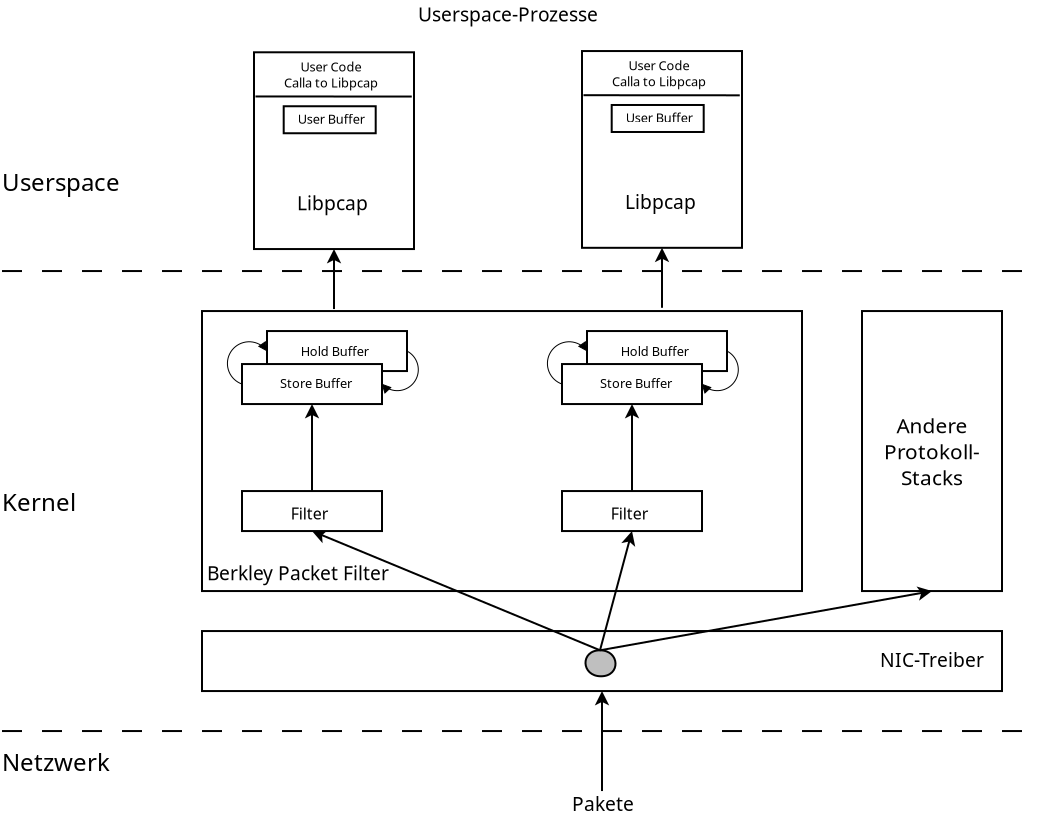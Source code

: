 <?xml version="1.0" encoding="UTF-8"?>
<dia:diagram xmlns:dia="http://www.lysator.liu.se/~alla/dia/">
  <dia:layer name="Background" visible="true">
    <dia:object type="Standard - Line" version="0" id="O0">
      <dia:attribute name="obj_pos">
        <dia:point val="0,23"/>
      </dia:attribute>
      <dia:attribute name="obj_bb">
        <dia:rectangle val="-0.05,22.95;52.05,23.05"/>
      </dia:attribute>
      <dia:attribute name="conn_endpoints">
        <dia:point val="0,23"/>
        <dia:point val="52,23"/>
      </dia:attribute>
      <dia:attribute name="numcp">
        <dia:int val="1"/>
      </dia:attribute>
      <dia:attribute name="line_style">
        <dia:enum val="1"/>
      </dia:attribute>
    </dia:object>
    <dia:object type="Standard - Line" version="0" id="O1">
      <dia:attribute name="obj_pos">
        <dia:point val="0,0"/>
      </dia:attribute>
      <dia:attribute name="obj_bb">
        <dia:rectangle val="-0.05,-0.05;52.05,0.05"/>
      </dia:attribute>
      <dia:attribute name="conn_endpoints">
        <dia:point val="0,0"/>
        <dia:point val="52,0"/>
      </dia:attribute>
      <dia:attribute name="numcp">
        <dia:int val="1"/>
      </dia:attribute>
      <dia:attribute name="line_style">
        <dia:enum val="1"/>
      </dia:attribute>
    </dia:object>
    <dia:object type="Standard - Text" version="1" id="O2">
      <dia:attribute name="obj_pos">
        <dia:point val="0,25"/>
      </dia:attribute>
      <dia:attribute name="obj_bb">
        <dia:rectangle val="0,23.983;5.15,25.742"/>
      </dia:attribute>
      <dia:attribute name="text">
        <dia:composite type="text">
          <dia:attribute name="string">
            <dia:string>#Netzwerk#</dia:string>
          </dia:attribute>
          <dia:attribute name="font">
            <dia:font family="sans" style="0" name="Helvetica"/>
          </dia:attribute>
          <dia:attribute name="height">
            <dia:real val="1.5"/>
          </dia:attribute>
          <dia:attribute name="pos">
            <dia:point val="0,25"/>
          </dia:attribute>
          <dia:attribute name="color">
            <dia:color val="#000000"/>
          </dia:attribute>
          <dia:attribute name="alignment">
            <dia:enum val="0"/>
          </dia:attribute>
        </dia:composite>
      </dia:attribute>
      <dia:attribute name="valign">
        <dia:enum val="3"/>
      </dia:attribute>
    </dia:object>
    <dia:object type="Standard - Text" version="1" id="O3">
      <dia:attribute name="obj_pos">
        <dia:point val="0,-4"/>
      </dia:attribute>
      <dia:attribute name="obj_bb">
        <dia:rectangle val="0,-5.018;5.705,-3.257"/>
      </dia:attribute>
      <dia:attribute name="text">
        <dia:composite type="text">
          <dia:attribute name="string">
            <dia:string>#Userspace#</dia:string>
          </dia:attribute>
          <dia:attribute name="font">
            <dia:font family="sans" style="0" name="Helvetica"/>
          </dia:attribute>
          <dia:attribute name="height">
            <dia:real val="1.5"/>
          </dia:attribute>
          <dia:attribute name="pos">
            <dia:point val="0,-4"/>
          </dia:attribute>
          <dia:attribute name="color">
            <dia:color val="#000000"/>
          </dia:attribute>
          <dia:attribute name="alignment">
            <dia:enum val="0"/>
          </dia:attribute>
        </dia:composite>
      </dia:attribute>
      <dia:attribute name="valign">
        <dia:enum val="3"/>
      </dia:attribute>
    </dia:object>
    <dia:object type="Standard - Text" version="1" id="O4">
      <dia:attribute name="obj_pos">
        <dia:point val="0,12"/>
      </dia:attribute>
      <dia:attribute name="obj_bb">
        <dia:rectangle val="0,10.982;3.438,12.742"/>
      </dia:attribute>
      <dia:attribute name="text">
        <dia:composite type="text">
          <dia:attribute name="string">
            <dia:string>#Kernel#</dia:string>
          </dia:attribute>
          <dia:attribute name="font">
            <dia:font family="sans" style="0" name="Helvetica"/>
          </dia:attribute>
          <dia:attribute name="height">
            <dia:real val="1.5"/>
          </dia:attribute>
          <dia:attribute name="pos">
            <dia:point val="0,12"/>
          </dia:attribute>
          <dia:attribute name="color">
            <dia:color val="#000000"/>
          </dia:attribute>
          <dia:attribute name="alignment">
            <dia:enum val="0"/>
          </dia:attribute>
        </dia:composite>
      </dia:attribute>
      <dia:attribute name="valign">
        <dia:enum val="3"/>
      </dia:attribute>
    </dia:object>
    <dia:object type="Standard - Box" version="0" id="O5">
      <dia:attribute name="obj_pos">
        <dia:point val="10,18"/>
      </dia:attribute>
      <dia:attribute name="obj_bb">
        <dia:rectangle val="9.95,17.95;50.05,21.05"/>
      </dia:attribute>
      <dia:attribute name="elem_corner">
        <dia:point val="10,18"/>
      </dia:attribute>
      <dia:attribute name="elem_width">
        <dia:real val="40"/>
      </dia:attribute>
      <dia:attribute name="elem_height">
        <dia:real val="3"/>
      </dia:attribute>
      <dia:attribute name="show_background">
        <dia:boolean val="true"/>
      </dia:attribute>
    </dia:object>
    <dia:group>
      <dia:object type="Standard - Line" version="0" id="O6">
        <dia:attribute name="obj_pos">
          <dia:point val="30,26"/>
        </dia:attribute>
        <dia:attribute name="obj_bb">
          <dia:rectangle val="29.5,20.95;30.5,26.05"/>
        </dia:attribute>
        <dia:attribute name="conn_endpoints">
          <dia:point val="30,26"/>
          <dia:point val="30,21"/>
        </dia:attribute>
        <dia:attribute name="numcp">
          <dia:int val="1"/>
        </dia:attribute>
        <dia:attribute name="end_arrow">
          <dia:enum val="22"/>
        </dia:attribute>
        <dia:attribute name="end_arrow_length">
          <dia:real val="0.5"/>
        </dia:attribute>
        <dia:attribute name="end_arrow_width">
          <dia:real val="0.5"/>
        </dia:attribute>
      </dia:object>
      <dia:object type="Standard - Text" version="1" id="O7">
        <dia:attribute name="obj_pos">
          <dia:point val="28,27"/>
        </dia:attribute>
        <dia:attribute name="obj_bb">
          <dia:rectangle val="28,26.188;31.473,27.595"/>
        </dia:attribute>
        <dia:attribute name="text">
          <dia:composite type="text">
            <dia:attribute name="string">
              <dia:string>#  Pakete#</dia:string>
            </dia:attribute>
            <dia:attribute name="font">
              <dia:font family="sans" style="0" name="Helvetica"/>
            </dia:attribute>
            <dia:attribute name="height">
              <dia:real val="1.2"/>
            </dia:attribute>
            <dia:attribute name="pos">
              <dia:point val="28,27"/>
            </dia:attribute>
            <dia:attribute name="color">
              <dia:color val="#000000"/>
            </dia:attribute>
            <dia:attribute name="alignment">
              <dia:enum val="0"/>
            </dia:attribute>
          </dia:composite>
        </dia:attribute>
        <dia:attribute name="valign">
          <dia:enum val="3"/>
        </dia:attribute>
      </dia:object>
    </dia:group>
    <dia:object type="Standard - Box" version="0" id="O8">
      <dia:attribute name="obj_pos">
        <dia:point val="10,2"/>
      </dia:attribute>
      <dia:attribute name="obj_bb">
        <dia:rectangle val="9.95,1.95;40.05,16.05"/>
      </dia:attribute>
      <dia:attribute name="elem_corner">
        <dia:point val="10,2"/>
      </dia:attribute>
      <dia:attribute name="elem_width">
        <dia:real val="30"/>
      </dia:attribute>
      <dia:attribute name="elem_height">
        <dia:real val="14"/>
      </dia:attribute>
      <dia:attribute name="show_background">
        <dia:boolean val="true"/>
      </dia:attribute>
    </dia:object>
    <dia:group>
      <dia:object type="Standard - Box" version="0" id="O9">
        <dia:attribute name="obj_pos">
          <dia:point val="43,2"/>
        </dia:attribute>
        <dia:attribute name="obj_bb">
          <dia:rectangle val="42.95,1.95;50.05,16.05"/>
        </dia:attribute>
        <dia:attribute name="elem_corner">
          <dia:point val="43,2"/>
        </dia:attribute>
        <dia:attribute name="elem_width">
          <dia:real val="7"/>
        </dia:attribute>
        <dia:attribute name="elem_height">
          <dia:real val="14"/>
        </dia:attribute>
        <dia:attribute name="show_background">
          <dia:boolean val="true"/>
        </dia:attribute>
      </dia:object>
      <dia:object type="Standard - Text" version="1" id="O10">
        <dia:attribute name="obj_pos">
          <dia:point val="46.5,9"/>
        </dia:attribute>
        <dia:attribute name="obj_bb">
          <dia:rectangle val="44.29,6.938;48.71,11.062"/>
        </dia:attribute>
        <dia:attribute name="text">
          <dia:composite type="text">
            <dia:attribute name="string">
              <dia:string>#Andere
Protokoll-
Stacks#</dia:string>
            </dia:attribute>
            <dia:attribute name="font">
              <dia:font family="sans" style="0" name="Helvetica"/>
            </dia:attribute>
            <dia:attribute name="height">
              <dia:real val="1.3"/>
            </dia:attribute>
            <dia:attribute name="pos">
              <dia:point val="46.5,7.817"/>
            </dia:attribute>
            <dia:attribute name="color">
              <dia:color val="#000000"/>
            </dia:attribute>
            <dia:attribute name="alignment">
              <dia:enum val="1"/>
            </dia:attribute>
          </dia:composite>
        </dia:attribute>
        <dia:attribute name="valign">
          <dia:enum val="2"/>
        </dia:attribute>
        <dia:connections>
          <dia:connection handle="0" to="O9" connection="8"/>
        </dia:connections>
      </dia:object>
    </dia:group>
    <dia:object type="Standard - Text" version="1" id="O11">
      <dia:attribute name="obj_pos">
        <dia:point val="10.25,15.463"/>
      </dia:attribute>
      <dia:attribute name="obj_bb">
        <dia:rectangle val="10.25,14.65;19.133,16.058"/>
      </dia:attribute>
      <dia:attribute name="text">
        <dia:composite type="text">
          <dia:attribute name="string">
            <dia:string>#Berkley Packet Filter#</dia:string>
          </dia:attribute>
          <dia:attribute name="font">
            <dia:font family="sans" style="0" name="Helvetica"/>
          </dia:attribute>
          <dia:attribute name="height">
            <dia:real val="1.2"/>
          </dia:attribute>
          <dia:attribute name="pos">
            <dia:point val="10.25,15.463"/>
          </dia:attribute>
          <dia:attribute name="color">
            <dia:color val="#000000"/>
          </dia:attribute>
          <dia:attribute name="alignment">
            <dia:enum val="0"/>
          </dia:attribute>
        </dia:composite>
      </dia:attribute>
      <dia:attribute name="valign">
        <dia:enum val="3"/>
      </dia:attribute>
    </dia:object>
    <dia:object type="Standard - Text" version="1" id="O12">
      <dia:attribute name="obj_pos">
        <dia:point val="43.9,19.8"/>
      </dia:attribute>
      <dia:attribute name="obj_bb">
        <dia:rectangle val="43.9,18.988;48.638,20.395"/>
      </dia:attribute>
      <dia:attribute name="text">
        <dia:composite type="text">
          <dia:attribute name="string">
            <dia:string>#NIC-Treiber#</dia:string>
          </dia:attribute>
          <dia:attribute name="font">
            <dia:font family="sans" style="0" name="Helvetica"/>
          </dia:attribute>
          <dia:attribute name="height">
            <dia:real val="1.2"/>
          </dia:attribute>
          <dia:attribute name="pos">
            <dia:point val="43.9,19.8"/>
          </dia:attribute>
          <dia:attribute name="color">
            <dia:color val="#000000"/>
          </dia:attribute>
          <dia:attribute name="alignment">
            <dia:enum val="0"/>
          </dia:attribute>
        </dia:composite>
      </dia:attribute>
      <dia:attribute name="valign">
        <dia:enum val="3"/>
      </dia:attribute>
    </dia:object>
    <dia:object type="Standard - Beziergon" version="0" id="O13">
      <dia:attribute name="obj_pos">
        <dia:point val="29.9,18.962"/>
      </dia:attribute>
      <dia:attribute name="obj_bb">
        <dia:rectangle val="29.125,18.913;30.726,20.312"/>
      </dia:attribute>
      <dia:attribute name="bez_points">
        <dia:point val="29.9,18.962"/>
        <dia:point val="30.9,18.962"/>
        <dia:point val="30.95,20.262"/>
        <dia:point val="29.95,20.262"/>
        <dia:point val="28.95,20.262"/>
        <dia:point val="28.9,18.962"/>
      </dia:attribute>
      <dia:attribute name="corner_types">
        <dia:enum val="208333240"/>
        <dia:enum val="0"/>
        <dia:enum val="0"/>
      </dia:attribute>
      <dia:attribute name="inner_color">
        <dia:color val="#bfbfbf"/>
      </dia:attribute>
      <dia:attribute name="show_background">
        <dia:boolean val="true"/>
      </dia:attribute>
    </dia:object>
    <dia:object type="Standard - Line" version="0" id="O14">
      <dia:attribute name="obj_pos">
        <dia:point val="29.9,18.962"/>
      </dia:attribute>
      <dia:attribute name="obj_bb">
        <dia:rectangle val="15.262,12.519;29.965,19.028"/>
      </dia:attribute>
      <dia:attribute name="conn_endpoints">
        <dia:point val="29.9,18.962"/>
        <dia:point val="15.5,13"/>
      </dia:attribute>
      <dia:attribute name="numcp">
        <dia:int val="1"/>
      </dia:attribute>
      <dia:attribute name="end_arrow">
        <dia:enum val="22"/>
      </dia:attribute>
      <dia:attribute name="end_arrow_length">
        <dia:real val="0.5"/>
      </dia:attribute>
      <dia:attribute name="end_arrow_width">
        <dia:real val="0.5"/>
      </dia:attribute>
      <dia:connections>
        <dia:connection handle="0" to="O13" connection="0"/>
        <dia:connection handle="1" to="O32" connection="6"/>
      </dia:connections>
    </dia:object>
    <dia:object type="Standard - Line" version="0" id="O15">
      <dia:attribute name="obj_pos">
        <dia:point val="29.9,18.962"/>
      </dia:attribute>
      <dia:attribute name="obj_bb">
        <dia:rectangle val="29.839,12.822;31.996,19.024"/>
      </dia:attribute>
      <dia:attribute name="conn_endpoints">
        <dia:point val="29.9,18.962"/>
        <dia:point val="31.5,13"/>
      </dia:attribute>
      <dia:attribute name="numcp">
        <dia:int val="1"/>
      </dia:attribute>
      <dia:attribute name="end_arrow">
        <dia:enum val="22"/>
      </dia:attribute>
      <dia:attribute name="end_arrow_length">
        <dia:real val="0.5"/>
      </dia:attribute>
      <dia:attribute name="end_arrow_width">
        <dia:real val="0.5"/>
      </dia:attribute>
      <dia:connections>
        <dia:connection handle="0" to="O13" connection="0"/>
        <dia:connection handle="1" to="O41" connection="6"/>
      </dia:connections>
    </dia:object>
    <dia:object type="Standard - Line" version="0" id="O16">
      <dia:attribute name="obj_pos">
        <dia:point val="29.9,18.962"/>
      </dia:attribute>
      <dia:attribute name="obj_bb">
        <dia:rectangle val="29.842,15.499;46.637,19.02"/>
      </dia:attribute>
      <dia:attribute name="conn_endpoints">
        <dia:point val="29.9,18.962"/>
        <dia:point val="46.5,16"/>
      </dia:attribute>
      <dia:attribute name="numcp">
        <dia:int val="1"/>
      </dia:attribute>
      <dia:attribute name="end_arrow">
        <dia:enum val="22"/>
      </dia:attribute>
      <dia:attribute name="end_arrow_length">
        <dia:real val="0.5"/>
      </dia:attribute>
      <dia:attribute name="end_arrow_width">
        <dia:real val="0.5"/>
      </dia:attribute>
      <dia:connections>
        <dia:connection handle="0" to="O13" connection="0"/>
        <dia:connection handle="1" to="O9" connection="6"/>
      </dia:connections>
    </dia:object>
    <dia:object type="Standard - Text" version="1" id="O17">
      <dia:attribute name="obj_pos">
        <dia:point val="20.8,-12.475"/>
      </dia:attribute>
      <dia:attribute name="obj_bb">
        <dia:rectangle val="20.8,-13.287;29.503,-11.88"/>
      </dia:attribute>
      <dia:attribute name="text">
        <dia:composite type="text">
          <dia:attribute name="string">
            <dia:string>#Userspace-Prozesse#</dia:string>
          </dia:attribute>
          <dia:attribute name="font">
            <dia:font family="sans" style="0" name="Helvetica"/>
          </dia:attribute>
          <dia:attribute name="height">
            <dia:real val="1.2"/>
          </dia:attribute>
          <dia:attribute name="pos">
            <dia:point val="20.8,-12.475"/>
          </dia:attribute>
          <dia:attribute name="color">
            <dia:color val="#000000"/>
          </dia:attribute>
          <dia:attribute name="alignment">
            <dia:enum val="0"/>
          </dia:attribute>
        </dia:composite>
      </dia:attribute>
      <dia:attribute name="valign">
        <dia:enum val="3"/>
      </dia:attribute>
    </dia:object>
    <dia:group>
      <dia:object type="Standard - Box" version="0" id="O18">
        <dia:attribute name="obj_pos">
          <dia:point val="12.6,-10.938"/>
        </dia:attribute>
        <dia:attribute name="obj_bb">
          <dia:rectangle val="12.55,-10.988;20.65,-1.05"/>
        </dia:attribute>
        <dia:attribute name="elem_corner">
          <dia:point val="12.6,-10.938"/>
        </dia:attribute>
        <dia:attribute name="elem_width">
          <dia:real val="8"/>
        </dia:attribute>
        <dia:attribute name="elem_height">
          <dia:real val="9.838"/>
        </dia:attribute>
        <dia:attribute name="show_background">
          <dia:boolean val="true"/>
        </dia:attribute>
      </dia:object>
      <dia:object type="Standard - Line" version="0" id="O19">
        <dia:attribute name="obj_pos">
          <dia:point val="16.6,1.9"/>
        </dia:attribute>
        <dia:attribute name="obj_bb">
          <dia:rectangle val="16.1,-1.15;17.1,1.95"/>
        </dia:attribute>
        <dia:attribute name="conn_endpoints">
          <dia:point val="16.6,1.9"/>
          <dia:point val="16.6,-1.1"/>
        </dia:attribute>
        <dia:attribute name="numcp">
          <dia:int val="1"/>
        </dia:attribute>
        <dia:attribute name="end_arrow">
          <dia:enum val="22"/>
        </dia:attribute>
        <dia:attribute name="end_arrow_length">
          <dia:real val="0.5"/>
        </dia:attribute>
        <dia:attribute name="end_arrow_width">
          <dia:real val="0.5"/>
        </dia:attribute>
      </dia:object>
      <dia:group>
        <dia:object type="Standard - Box" version="0" id="O20">
          <dia:attribute name="obj_pos">
            <dia:point val="14.085,-8.24"/>
          </dia:attribute>
          <dia:attribute name="obj_bb">
            <dia:rectangle val="14.035,-8.29;18.735,-6.84"/>
          </dia:attribute>
          <dia:attribute name="elem_corner">
            <dia:point val="14.085,-8.24"/>
          </dia:attribute>
          <dia:attribute name="elem_width">
            <dia:real val="4.6"/>
          </dia:attribute>
          <dia:attribute name="elem_height">
            <dia:real val="1.35"/>
          </dia:attribute>
          <dia:attribute name="show_background">
            <dia:boolean val="true"/>
          </dia:attribute>
        </dia:object>
        <dia:object type="Standard - Text" version="1" id="O21">
          <dia:attribute name="obj_pos">
            <dia:point val="14.785,-7.365"/>
          </dia:attribute>
          <dia:attribute name="obj_bb">
            <dia:rectangle val="14.785,-7.907;18.067,-6.968"/>
          </dia:attribute>
          <dia:attribute name="text">
            <dia:composite type="text">
              <dia:attribute name="string">
                <dia:string>#User Buffer#</dia:string>
              </dia:attribute>
              <dia:attribute name="font">
                <dia:font family="sans" style="0" name="Helvetica"/>
              </dia:attribute>
              <dia:attribute name="height">
                <dia:real val="0.8"/>
              </dia:attribute>
              <dia:attribute name="pos">
                <dia:point val="14.785,-7.365"/>
              </dia:attribute>
              <dia:attribute name="color">
                <dia:color val="#000000"/>
              </dia:attribute>
              <dia:attribute name="alignment">
                <dia:enum val="0"/>
              </dia:attribute>
            </dia:composite>
          </dia:attribute>
          <dia:attribute name="valign">
            <dia:enum val="3"/>
          </dia:attribute>
        </dia:object>
      </dia:group>
      <dia:object type="Standard - Text" version="1" id="O22">
        <dia:attribute name="obj_pos">
          <dia:point val="16.45,-9.975"/>
        </dia:attribute>
        <dia:attribute name="obj_bb">
          <dia:rectangle val="14.111,-10.518;18.789,-8.777"/>
        </dia:attribute>
        <dia:attribute name="text">
          <dia:composite type="text">
            <dia:attribute name="string">
              <dia:string>#User Code
Calla to Libpcap#</dia:string>
            </dia:attribute>
            <dia:attribute name="font">
              <dia:font family="sans" style="0" name="Helvetica"/>
            </dia:attribute>
            <dia:attribute name="height">
              <dia:real val="0.8"/>
            </dia:attribute>
            <dia:attribute name="pos">
              <dia:point val="16.45,-9.975"/>
            </dia:attribute>
            <dia:attribute name="color">
              <dia:color val="#000000"/>
            </dia:attribute>
            <dia:attribute name="alignment">
              <dia:enum val="1"/>
            </dia:attribute>
          </dia:composite>
        </dia:attribute>
        <dia:attribute name="valign">
          <dia:enum val="3"/>
        </dia:attribute>
      </dia:object>
      <dia:object type="Standard - Text" version="1" id="O23">
        <dia:attribute name="obj_pos">
          <dia:point val="14.75,-3.046"/>
        </dia:attribute>
        <dia:attribute name="obj_bb">
          <dia:rectangle val="14.75,-3.859;18.16,-2.451"/>
        </dia:attribute>
        <dia:attribute name="text">
          <dia:composite type="text">
            <dia:attribute name="string">
              <dia:string>#Libpcap#</dia:string>
            </dia:attribute>
            <dia:attribute name="font">
              <dia:font family="sans" style="0" name="Helvetica"/>
            </dia:attribute>
            <dia:attribute name="height">
              <dia:real val="1.2"/>
            </dia:attribute>
            <dia:attribute name="pos">
              <dia:point val="14.75,-3.046"/>
            </dia:attribute>
            <dia:attribute name="color">
              <dia:color val="#000000"/>
            </dia:attribute>
            <dia:attribute name="alignment">
              <dia:enum val="0"/>
            </dia:attribute>
          </dia:composite>
        </dia:attribute>
        <dia:attribute name="valign">
          <dia:enum val="3"/>
        </dia:attribute>
      </dia:object>
      <dia:object type="Standard - Line" version="0" id="O24">
        <dia:attribute name="obj_pos">
          <dia:point val="20.488,-8.725"/>
        </dia:attribute>
        <dia:attribute name="obj_bb">
          <dia:rectangle val="12.623,-8.78;20.538,-8.675"/>
        </dia:attribute>
        <dia:attribute name="conn_endpoints">
          <dia:point val="20.488,-8.725"/>
          <dia:point val="12.673,-8.73"/>
        </dia:attribute>
        <dia:attribute name="numcp">
          <dia:int val="1"/>
        </dia:attribute>
      </dia:object>
    </dia:group>
    <dia:group>
      <dia:object type="Standard - Box" version="0" id="O25">
        <dia:attribute name="obj_pos">
          <dia:point val="29,-11"/>
        </dia:attribute>
        <dia:attribute name="obj_bb">
          <dia:rectangle val="28.95,-11.05;37.05,-1.113"/>
        </dia:attribute>
        <dia:attribute name="elem_corner">
          <dia:point val="29,-11"/>
        </dia:attribute>
        <dia:attribute name="elem_width">
          <dia:real val="8"/>
        </dia:attribute>
        <dia:attribute name="elem_height">
          <dia:real val="9.838"/>
        </dia:attribute>
        <dia:attribute name="show_background">
          <dia:boolean val="true"/>
        </dia:attribute>
      </dia:object>
      <dia:object type="Standard - Line" version="0" id="O26">
        <dia:attribute name="obj_pos">
          <dia:point val="33,1.837"/>
        </dia:attribute>
        <dia:attribute name="obj_bb">
          <dia:rectangle val="32.5,-1.212;33.5,1.887"/>
        </dia:attribute>
        <dia:attribute name="conn_endpoints">
          <dia:point val="33,1.837"/>
          <dia:point val="33,-1.163"/>
        </dia:attribute>
        <dia:attribute name="numcp">
          <dia:int val="1"/>
        </dia:attribute>
        <dia:attribute name="end_arrow">
          <dia:enum val="22"/>
        </dia:attribute>
        <dia:attribute name="end_arrow_length">
          <dia:real val="0.5"/>
        </dia:attribute>
        <dia:attribute name="end_arrow_width">
          <dia:real val="0.5"/>
        </dia:attribute>
      </dia:object>
      <dia:group>
        <dia:object type="Standard - Box" version="0" id="O27">
          <dia:attribute name="obj_pos">
            <dia:point val="30.485,-8.303"/>
          </dia:attribute>
          <dia:attribute name="obj_bb">
            <dia:rectangle val="30.435,-8.352;35.135,-6.902"/>
          </dia:attribute>
          <dia:attribute name="elem_corner">
            <dia:point val="30.485,-8.303"/>
          </dia:attribute>
          <dia:attribute name="elem_width">
            <dia:real val="4.6"/>
          </dia:attribute>
          <dia:attribute name="elem_height">
            <dia:real val="1.35"/>
          </dia:attribute>
          <dia:attribute name="show_background">
            <dia:boolean val="true"/>
          </dia:attribute>
        </dia:object>
        <dia:object type="Standard - Text" version="1" id="O28">
          <dia:attribute name="obj_pos">
            <dia:point val="31.185,-7.428"/>
          </dia:attribute>
          <dia:attribute name="obj_bb">
            <dia:rectangle val="31.185,-7.97;34.468,-7.03"/>
          </dia:attribute>
          <dia:attribute name="text">
            <dia:composite type="text">
              <dia:attribute name="string">
                <dia:string>#User Buffer#</dia:string>
              </dia:attribute>
              <dia:attribute name="font">
                <dia:font family="sans" style="0" name="Helvetica"/>
              </dia:attribute>
              <dia:attribute name="height">
                <dia:real val="0.8"/>
              </dia:attribute>
              <dia:attribute name="pos">
                <dia:point val="31.185,-7.428"/>
              </dia:attribute>
              <dia:attribute name="color">
                <dia:color val="#000000"/>
              </dia:attribute>
              <dia:attribute name="alignment">
                <dia:enum val="0"/>
              </dia:attribute>
            </dia:composite>
          </dia:attribute>
          <dia:attribute name="valign">
            <dia:enum val="3"/>
          </dia:attribute>
        </dia:object>
      </dia:group>
      <dia:object type="Standard - Text" version="1" id="O29">
        <dia:attribute name="obj_pos">
          <dia:point val="32.85,-10.037"/>
        </dia:attribute>
        <dia:attribute name="obj_bb">
          <dia:rectangle val="30.511,-10.58;35.189,-8.84"/>
        </dia:attribute>
        <dia:attribute name="text">
          <dia:composite type="text">
            <dia:attribute name="string">
              <dia:string>#User Code
Calla to Libpcap#</dia:string>
            </dia:attribute>
            <dia:attribute name="font">
              <dia:font family="sans" style="0" name="Helvetica"/>
            </dia:attribute>
            <dia:attribute name="height">
              <dia:real val="0.8"/>
            </dia:attribute>
            <dia:attribute name="pos">
              <dia:point val="32.85,-10.037"/>
            </dia:attribute>
            <dia:attribute name="color">
              <dia:color val="#000000"/>
            </dia:attribute>
            <dia:attribute name="alignment">
              <dia:enum val="1"/>
            </dia:attribute>
          </dia:composite>
        </dia:attribute>
        <dia:attribute name="valign">
          <dia:enum val="3"/>
        </dia:attribute>
      </dia:object>
      <dia:object type="Standard - Text" version="1" id="O30">
        <dia:attribute name="obj_pos">
          <dia:point val="31.15,-3.109"/>
        </dia:attribute>
        <dia:attribute name="obj_bb">
          <dia:rectangle val="31.15,-3.921;34.56,-2.514"/>
        </dia:attribute>
        <dia:attribute name="text">
          <dia:composite type="text">
            <dia:attribute name="string">
              <dia:string>#Libpcap#</dia:string>
            </dia:attribute>
            <dia:attribute name="font">
              <dia:font family="sans" style="0" name="Helvetica"/>
            </dia:attribute>
            <dia:attribute name="height">
              <dia:real val="1.2"/>
            </dia:attribute>
            <dia:attribute name="pos">
              <dia:point val="31.15,-3.109"/>
            </dia:attribute>
            <dia:attribute name="color">
              <dia:color val="#000000"/>
            </dia:attribute>
            <dia:attribute name="alignment">
              <dia:enum val="0"/>
            </dia:attribute>
          </dia:composite>
        </dia:attribute>
        <dia:attribute name="valign">
          <dia:enum val="3"/>
        </dia:attribute>
      </dia:object>
      <dia:object type="Standard - Line" version="0" id="O31">
        <dia:attribute name="obj_pos">
          <dia:point val="36.888,-8.787"/>
        </dia:attribute>
        <dia:attribute name="obj_bb">
          <dia:rectangle val="29.023,-8.842;36.938,-8.737"/>
        </dia:attribute>
        <dia:attribute name="conn_endpoints">
          <dia:point val="36.888,-8.787"/>
          <dia:point val="29.073,-8.792"/>
        </dia:attribute>
        <dia:attribute name="numcp">
          <dia:int val="1"/>
        </dia:attribute>
      </dia:object>
    </dia:group>
    <dia:group>
      <dia:group>
        <dia:object type="Standard - Box" version="0" id="O32">
          <dia:attribute name="obj_pos">
            <dia:point val="12,11"/>
          </dia:attribute>
          <dia:attribute name="obj_bb">
            <dia:rectangle val="11.95,10.95;19.05,13.05"/>
          </dia:attribute>
          <dia:attribute name="elem_corner">
            <dia:point val="12,11"/>
          </dia:attribute>
          <dia:attribute name="elem_width">
            <dia:real val="7"/>
          </dia:attribute>
          <dia:attribute name="elem_height">
            <dia:real val="2"/>
          </dia:attribute>
          <dia:attribute name="show_background">
            <dia:boolean val="true"/>
          </dia:attribute>
        </dia:object>
        <dia:object type="Standard - Text" version="1" id="O33">
          <dia:attribute name="obj_pos">
            <dia:point val="15.383,12.113"/>
          </dia:attribute>
          <dia:attribute name="obj_bb">
            <dia:rectangle val="14.479,11.526;16.287,12.699"/>
          </dia:attribute>
          <dia:attribute name="text">
            <dia:composite type="text">
              <dia:attribute name="string">
                <dia:string>#Filter#</dia:string>
              </dia:attribute>
              <dia:attribute name="font">
                <dia:font family="sans" style="0" name="Helvetica"/>
              </dia:attribute>
              <dia:attribute name="height">
                <dia:real val="1"/>
              </dia:attribute>
              <dia:attribute name="pos">
                <dia:point val="15.383,12.204"/>
              </dia:attribute>
              <dia:attribute name="color">
                <dia:color val="#000000"/>
              </dia:attribute>
              <dia:attribute name="alignment">
                <dia:enum val="1"/>
              </dia:attribute>
            </dia:composite>
          </dia:attribute>
          <dia:attribute name="valign">
            <dia:enum val="2"/>
          </dia:attribute>
        </dia:object>
        <dia:object type="Standard - Line" version="0" id="O34">
          <dia:attribute name="obj_pos">
            <dia:point val="15.5,11"/>
          </dia:attribute>
          <dia:attribute name="obj_bb">
            <dia:rectangle val="15,6.6;16,11.05"/>
          </dia:attribute>
          <dia:attribute name="conn_endpoints">
            <dia:point val="15.5,11"/>
            <dia:point val="15.5,6.65"/>
          </dia:attribute>
          <dia:attribute name="numcp">
            <dia:int val="1"/>
          </dia:attribute>
          <dia:attribute name="end_arrow">
            <dia:enum val="22"/>
          </dia:attribute>
          <dia:attribute name="end_arrow_length">
            <dia:real val="0.5"/>
          </dia:attribute>
          <dia:attribute name="end_arrow_width">
            <dia:real val="0.5"/>
          </dia:attribute>
          <dia:connections>
            <dia:connection handle="0" to="O32" connection="1"/>
          </dia:connections>
        </dia:object>
      </dia:group>
      <dia:group>
        <dia:group>
          <dia:object type="Standard - Box" version="0" id="O35">
            <dia:attribute name="obj_pos">
              <dia:point val="13.25,3"/>
            </dia:attribute>
            <dia:attribute name="obj_bb">
              <dia:rectangle val="13.2,2.95;20.3,5.05"/>
            </dia:attribute>
            <dia:attribute name="elem_corner">
              <dia:point val="13.25,3"/>
            </dia:attribute>
            <dia:attribute name="elem_width">
              <dia:real val="7"/>
            </dia:attribute>
            <dia:attribute name="elem_height">
              <dia:real val="2"/>
            </dia:attribute>
            <dia:attribute name="show_background">
              <dia:boolean val="true"/>
            </dia:attribute>
          </dia:object>
          <dia:object type="Standard - Text" version="1" id="O36">
            <dia:attribute name="obj_pos">
              <dia:point val="14.935,4.25"/>
            </dia:attribute>
            <dia:attribute name="obj_bb">
              <dia:rectangle val="14.935,3.708;18.218,4.647"/>
            </dia:attribute>
            <dia:attribute name="text">
              <dia:composite type="text">
                <dia:attribute name="string">
                  <dia:string>#Hold Buffer#</dia:string>
                </dia:attribute>
                <dia:attribute name="font">
                  <dia:font family="sans" style="0" name="Helvetica"/>
                </dia:attribute>
                <dia:attribute name="height">
                  <dia:real val="0.8"/>
                </dia:attribute>
                <dia:attribute name="pos">
                  <dia:point val="14.935,4.25"/>
                </dia:attribute>
                <dia:attribute name="color">
                  <dia:color val="#000000"/>
                </dia:attribute>
                <dia:attribute name="alignment">
                  <dia:enum val="0"/>
                </dia:attribute>
              </dia:composite>
            </dia:attribute>
            <dia:attribute name="valign">
              <dia:enum val="3"/>
            </dia:attribute>
          </dia:object>
        </dia:group>
        <dia:group>
          <dia:object type="Standard - Box" version="0" id="O37">
            <dia:attribute name="obj_pos">
              <dia:point val="12,4.65"/>
            </dia:attribute>
            <dia:attribute name="obj_bb">
              <dia:rectangle val="11.95,4.6;19.05,6.7"/>
            </dia:attribute>
            <dia:attribute name="elem_corner">
              <dia:point val="12,4.65"/>
            </dia:attribute>
            <dia:attribute name="elem_width">
              <dia:real val="7"/>
            </dia:attribute>
            <dia:attribute name="elem_height">
              <dia:real val="2"/>
            </dia:attribute>
            <dia:attribute name="show_background">
              <dia:boolean val="true"/>
            </dia:attribute>
          </dia:object>
          <dia:object type="Standard - Text" version="1" id="O38">
            <dia:attribute name="obj_pos">
              <dia:point val="13.9,5.85"/>
            </dia:attribute>
            <dia:attribute name="obj_bb">
              <dia:rectangle val="13.9,5.308;17.395,6.247"/>
            </dia:attribute>
            <dia:attribute name="text">
              <dia:composite type="text">
                <dia:attribute name="string">
                  <dia:string>#Store Buffer#</dia:string>
                </dia:attribute>
                <dia:attribute name="font">
                  <dia:font family="sans" style="0" name="Helvetica"/>
                </dia:attribute>
                <dia:attribute name="height">
                  <dia:real val="0.8"/>
                </dia:attribute>
                <dia:attribute name="pos">
                  <dia:point val="13.9,5.85"/>
                </dia:attribute>
                <dia:attribute name="color">
                  <dia:color val="#000000"/>
                </dia:attribute>
                <dia:attribute name="alignment">
                  <dia:enum val="0"/>
                </dia:attribute>
              </dia:composite>
            </dia:attribute>
            <dia:attribute name="valign">
              <dia:enum val="3"/>
            </dia:attribute>
          </dia:object>
        </dia:group>
        <dia:object type="Standard - Arc" version="0" id="O39">
          <dia:attribute name="obj_pos">
            <dia:point val="20.25,4"/>
          </dia:attribute>
          <dia:attribute name="obj_bb">
            <dia:rectangle val="18.666,3.965;20.841,6.007"/>
          </dia:attribute>
          <dia:attribute name="conn_endpoints">
            <dia:point val="20.25,4"/>
            <dia:point val="19,5.65"/>
          </dia:attribute>
          <dia:attribute name="curve_distance">
            <dia:real val="-1.226"/>
          </dia:attribute>
          <dia:attribute name="line_width">
            <dia:real val="0.05"/>
          </dia:attribute>
          <dia:attribute name="end_arrow">
            <dia:enum val="3"/>
          </dia:attribute>
          <dia:attribute name="end_arrow_length">
            <dia:real val="0.4"/>
          </dia:attribute>
          <dia:attribute name="end_arrow_width">
            <dia:real val="0.4"/>
          </dia:attribute>
        </dia:object>
        <dia:object type="Standard - Arc" version="0" id="O40">
          <dia:attribute name="obj_pos">
            <dia:point val="12,5.65"/>
          </dia:attribute>
          <dia:attribute name="obj_bb">
            <dia:rectangle val="11.245,3.51;13.584,5.685"/>
          </dia:attribute>
          <dia:attribute name="conn_endpoints">
            <dia:point val="12,5.65"/>
            <dia:point val="13.25,4"/>
          </dia:attribute>
          <dia:attribute name="curve_distance">
            <dia:real val="-1.422"/>
          </dia:attribute>
          <dia:attribute name="line_width">
            <dia:real val="0.05"/>
          </dia:attribute>
          <dia:attribute name="end_arrow">
            <dia:enum val="3"/>
          </dia:attribute>
          <dia:attribute name="end_arrow_length">
            <dia:real val="0.4"/>
          </dia:attribute>
          <dia:attribute name="end_arrow_width">
            <dia:real val="0.4"/>
          </dia:attribute>
        </dia:object>
      </dia:group>
    </dia:group>
    <dia:group>
      <dia:group>
        <dia:object type="Standard - Box" version="0" id="O41">
          <dia:attribute name="obj_pos">
            <dia:point val="28,11"/>
          </dia:attribute>
          <dia:attribute name="obj_bb">
            <dia:rectangle val="27.95,10.95;35.05,13.05"/>
          </dia:attribute>
          <dia:attribute name="elem_corner">
            <dia:point val="28,11"/>
          </dia:attribute>
          <dia:attribute name="elem_width">
            <dia:real val="7"/>
          </dia:attribute>
          <dia:attribute name="elem_height">
            <dia:real val="2"/>
          </dia:attribute>
          <dia:attribute name="show_background">
            <dia:boolean val="true"/>
          </dia:attribute>
        </dia:object>
        <dia:object type="Standard - Text" version="1" id="O42">
          <dia:attribute name="obj_pos">
            <dia:point val="31.383,12.113"/>
          </dia:attribute>
          <dia:attribute name="obj_bb">
            <dia:rectangle val="30.48,11.526;32.287,12.699"/>
          </dia:attribute>
          <dia:attribute name="text">
            <dia:composite type="text">
              <dia:attribute name="string">
                <dia:string>#Filter#</dia:string>
              </dia:attribute>
              <dia:attribute name="font">
                <dia:font family="sans" style="0" name="Helvetica"/>
              </dia:attribute>
              <dia:attribute name="height">
                <dia:real val="1"/>
              </dia:attribute>
              <dia:attribute name="pos">
                <dia:point val="31.383,12.204"/>
              </dia:attribute>
              <dia:attribute name="color">
                <dia:color val="#000000"/>
              </dia:attribute>
              <dia:attribute name="alignment">
                <dia:enum val="1"/>
              </dia:attribute>
            </dia:composite>
          </dia:attribute>
          <dia:attribute name="valign">
            <dia:enum val="2"/>
          </dia:attribute>
        </dia:object>
        <dia:object type="Standard - Line" version="0" id="O43">
          <dia:attribute name="obj_pos">
            <dia:point val="31.5,11"/>
          </dia:attribute>
          <dia:attribute name="obj_bb">
            <dia:rectangle val="31,6.6;32,11.05"/>
          </dia:attribute>
          <dia:attribute name="conn_endpoints">
            <dia:point val="31.5,11"/>
            <dia:point val="31.5,6.65"/>
          </dia:attribute>
          <dia:attribute name="numcp">
            <dia:int val="1"/>
          </dia:attribute>
          <dia:attribute name="end_arrow">
            <dia:enum val="22"/>
          </dia:attribute>
          <dia:attribute name="end_arrow_length">
            <dia:real val="0.5"/>
          </dia:attribute>
          <dia:attribute name="end_arrow_width">
            <dia:real val="0.5"/>
          </dia:attribute>
          <dia:connections>
            <dia:connection handle="0" to="O41" connection="1"/>
          </dia:connections>
        </dia:object>
      </dia:group>
      <dia:group>
        <dia:group>
          <dia:object type="Standard - Box" version="0" id="O44">
            <dia:attribute name="obj_pos">
              <dia:point val="29.25,3"/>
            </dia:attribute>
            <dia:attribute name="obj_bb">
              <dia:rectangle val="29.2,2.95;36.3,5.05"/>
            </dia:attribute>
            <dia:attribute name="elem_corner">
              <dia:point val="29.25,3"/>
            </dia:attribute>
            <dia:attribute name="elem_width">
              <dia:real val="7"/>
            </dia:attribute>
            <dia:attribute name="elem_height">
              <dia:real val="2"/>
            </dia:attribute>
            <dia:attribute name="show_background">
              <dia:boolean val="true"/>
            </dia:attribute>
          </dia:object>
          <dia:object type="Standard - Text" version="1" id="O45">
            <dia:attribute name="obj_pos">
              <dia:point val="30.935,4.25"/>
            </dia:attribute>
            <dia:attribute name="obj_bb">
              <dia:rectangle val="30.935,3.708;34.218,4.647"/>
            </dia:attribute>
            <dia:attribute name="text">
              <dia:composite type="text">
                <dia:attribute name="string">
                  <dia:string>#Hold Buffer#</dia:string>
                </dia:attribute>
                <dia:attribute name="font">
                  <dia:font family="sans" style="0" name="Helvetica"/>
                </dia:attribute>
                <dia:attribute name="height">
                  <dia:real val="0.8"/>
                </dia:attribute>
                <dia:attribute name="pos">
                  <dia:point val="30.935,4.25"/>
                </dia:attribute>
                <dia:attribute name="color">
                  <dia:color val="#000000"/>
                </dia:attribute>
                <dia:attribute name="alignment">
                  <dia:enum val="0"/>
                </dia:attribute>
              </dia:composite>
            </dia:attribute>
            <dia:attribute name="valign">
              <dia:enum val="3"/>
            </dia:attribute>
          </dia:object>
        </dia:group>
        <dia:group>
          <dia:object type="Standard - Box" version="0" id="O46">
            <dia:attribute name="obj_pos">
              <dia:point val="28,4.65"/>
            </dia:attribute>
            <dia:attribute name="obj_bb">
              <dia:rectangle val="27.95,4.6;35.05,6.7"/>
            </dia:attribute>
            <dia:attribute name="elem_corner">
              <dia:point val="28,4.65"/>
            </dia:attribute>
            <dia:attribute name="elem_width">
              <dia:real val="7"/>
            </dia:attribute>
            <dia:attribute name="elem_height">
              <dia:real val="2"/>
            </dia:attribute>
            <dia:attribute name="show_background">
              <dia:boolean val="true"/>
            </dia:attribute>
          </dia:object>
          <dia:object type="Standard - Text" version="1" id="O47">
            <dia:attribute name="obj_pos">
              <dia:point val="29.9,5.85"/>
            </dia:attribute>
            <dia:attribute name="obj_bb">
              <dia:rectangle val="29.9,5.308;33.395,6.247"/>
            </dia:attribute>
            <dia:attribute name="text">
              <dia:composite type="text">
                <dia:attribute name="string">
                  <dia:string>#Store Buffer#</dia:string>
                </dia:attribute>
                <dia:attribute name="font">
                  <dia:font family="sans" style="0" name="Helvetica"/>
                </dia:attribute>
                <dia:attribute name="height">
                  <dia:real val="0.8"/>
                </dia:attribute>
                <dia:attribute name="pos">
                  <dia:point val="29.9,5.85"/>
                </dia:attribute>
                <dia:attribute name="color">
                  <dia:color val="#000000"/>
                </dia:attribute>
                <dia:attribute name="alignment">
                  <dia:enum val="0"/>
                </dia:attribute>
              </dia:composite>
            </dia:attribute>
            <dia:attribute name="valign">
              <dia:enum val="3"/>
            </dia:attribute>
          </dia:object>
        </dia:group>
        <dia:object type="Standard - Arc" version="0" id="O48">
          <dia:attribute name="obj_pos">
            <dia:point val="36.25,4"/>
          </dia:attribute>
          <dia:attribute name="obj_bb">
            <dia:rectangle val="34.666,3.965;36.841,6.007"/>
          </dia:attribute>
          <dia:attribute name="conn_endpoints">
            <dia:point val="36.25,4"/>
            <dia:point val="35,5.65"/>
          </dia:attribute>
          <dia:attribute name="curve_distance">
            <dia:real val="-1.226"/>
          </dia:attribute>
          <dia:attribute name="line_width">
            <dia:real val="0.05"/>
          </dia:attribute>
          <dia:attribute name="end_arrow">
            <dia:enum val="3"/>
          </dia:attribute>
          <dia:attribute name="end_arrow_length">
            <dia:real val="0.4"/>
          </dia:attribute>
          <dia:attribute name="end_arrow_width">
            <dia:real val="0.4"/>
          </dia:attribute>
        </dia:object>
        <dia:object type="Standard - Arc" version="0" id="O49">
          <dia:attribute name="obj_pos">
            <dia:point val="28,5.65"/>
          </dia:attribute>
          <dia:attribute name="obj_bb">
            <dia:rectangle val="27.245,3.51;29.584,5.685"/>
          </dia:attribute>
          <dia:attribute name="conn_endpoints">
            <dia:point val="28,5.65"/>
            <dia:point val="29.25,4"/>
          </dia:attribute>
          <dia:attribute name="curve_distance">
            <dia:real val="-1.422"/>
          </dia:attribute>
          <dia:attribute name="line_width">
            <dia:real val="0.05"/>
          </dia:attribute>
          <dia:attribute name="end_arrow">
            <dia:enum val="3"/>
          </dia:attribute>
          <dia:attribute name="end_arrow_length">
            <dia:real val="0.4"/>
          </dia:attribute>
          <dia:attribute name="end_arrow_width">
            <dia:real val="0.4"/>
          </dia:attribute>
        </dia:object>
      </dia:group>
    </dia:group>
  </dia:layer>
</dia:diagram>
